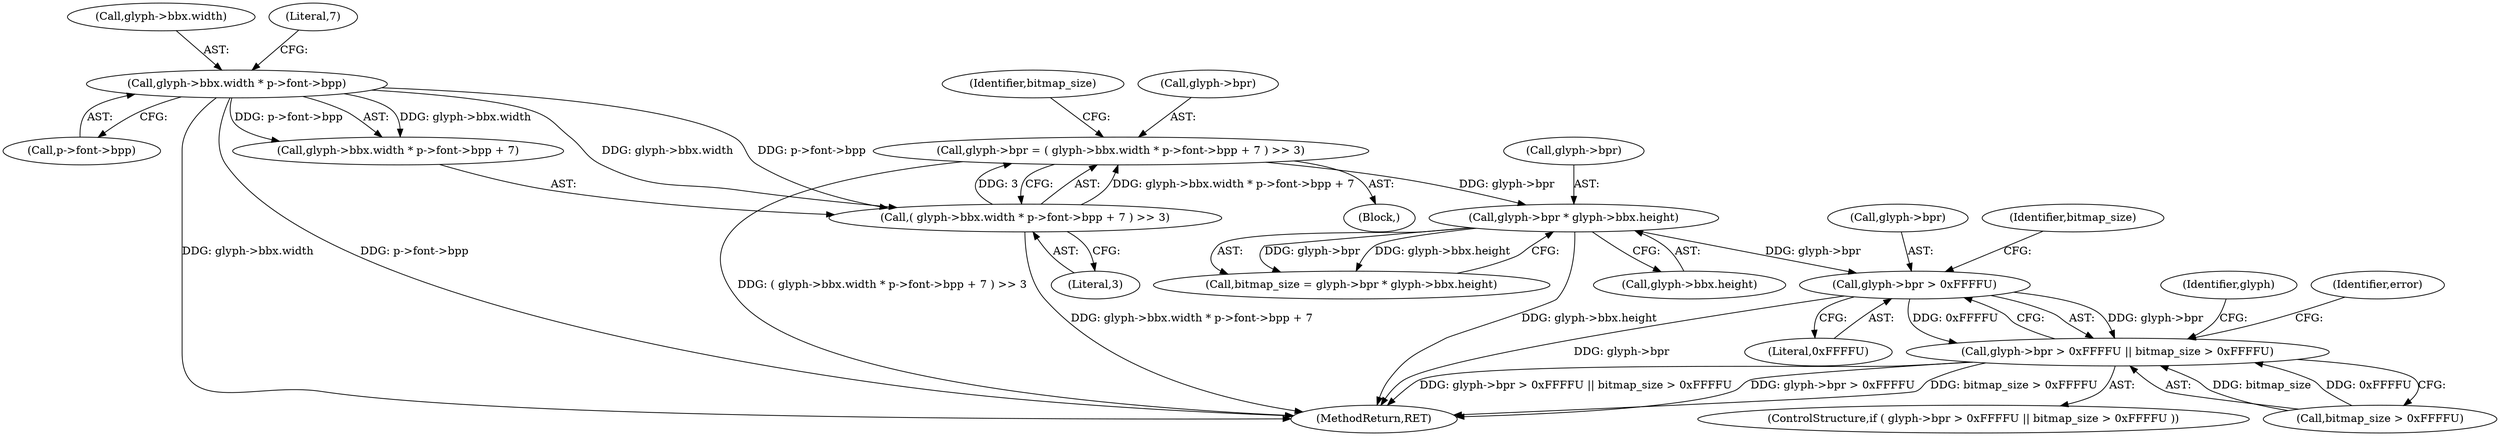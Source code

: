 digraph "0_savannah_7f2e4f4f553f6836be7683f66226afac3fa979b8@pointer" {
"1001498" [label="(Call,glyph->bpr > 0xFFFFU)"];
"1001487" [label="(Call,glyph->bpr * glyph->bbx.height)"];
"1001466" [label="(Call,glyph->bpr = ( glyph->bbx.width * p->font->bpp + 7 ) >> 3)"];
"1001470" [label="(Call,( glyph->bbx.width * p->font->bpp + 7 ) >> 3)"];
"1001472" [label="(Call,glyph->bbx.width * p->font->bpp)"];
"1001497" [label="(Call,glyph->bpr > 0xFFFFU || bitmap_size > 0xFFFFU)"];
"1001488" [label="(Call,glyph->bpr)"];
"1001503" [label="(Call,bitmap_size > 0xFFFFU)"];
"1001514" [label="(Identifier,glyph)"];
"1001472" [label="(Call,glyph->bbx.width * p->font->bpp)"];
"1001470" [label="(Call,( glyph->bbx.width * p->font->bpp + 7 ) >> 3)"];
"1001473" [label="(Call,glyph->bbx.width)"];
"1001487" [label="(Call,glyph->bpr * glyph->bbx.height)"];
"1001496" [label="(ControlStructure,if ( glyph->bpr > 0xFFFFU || bitmap_size > 0xFFFFU ))"];
"1001466" [label="(Call,glyph->bpr = ( glyph->bbx.width * p->font->bpp + 7 ) >> 3)"];
"1001508" [label="(Identifier,error)"];
"1001478" [label="(Call,p->font->bpp)"];
"1001467" [label="(Call,glyph->bpr)"];
"1001452" [label="(Block,)"];
"1001498" [label="(Call,glyph->bpr > 0xFFFFU)"];
"1001497" [label="(Call,glyph->bpr > 0xFFFFU || bitmap_size > 0xFFFFU)"];
"1001485" [label="(Call,bitmap_size = glyph->bpr * glyph->bbx.height)"];
"1001471" [label="(Call,glyph->bbx.width * p->font->bpp + 7)"];
"1001502" [label="(Literal,0xFFFFU)"];
"1001484" [label="(Literal,3)"];
"1001562" [label="(MethodReturn,RET)"];
"1001491" [label="(Call,glyph->bbx.height)"];
"1001499" [label="(Call,glyph->bpr)"];
"1001486" [label="(Identifier,bitmap_size)"];
"1001483" [label="(Literal,7)"];
"1001504" [label="(Identifier,bitmap_size)"];
"1001498" -> "1001497"  [label="AST: "];
"1001498" -> "1001502"  [label="CFG: "];
"1001499" -> "1001498"  [label="AST: "];
"1001502" -> "1001498"  [label="AST: "];
"1001504" -> "1001498"  [label="CFG: "];
"1001497" -> "1001498"  [label="CFG: "];
"1001498" -> "1001562"  [label="DDG: glyph->bpr"];
"1001498" -> "1001497"  [label="DDG: glyph->bpr"];
"1001498" -> "1001497"  [label="DDG: 0xFFFFU"];
"1001487" -> "1001498"  [label="DDG: glyph->bpr"];
"1001487" -> "1001485"  [label="AST: "];
"1001487" -> "1001491"  [label="CFG: "];
"1001488" -> "1001487"  [label="AST: "];
"1001491" -> "1001487"  [label="AST: "];
"1001485" -> "1001487"  [label="CFG: "];
"1001487" -> "1001562"  [label="DDG: glyph->bbx.height"];
"1001487" -> "1001485"  [label="DDG: glyph->bpr"];
"1001487" -> "1001485"  [label="DDG: glyph->bbx.height"];
"1001466" -> "1001487"  [label="DDG: glyph->bpr"];
"1001466" -> "1001452"  [label="AST: "];
"1001466" -> "1001470"  [label="CFG: "];
"1001467" -> "1001466"  [label="AST: "];
"1001470" -> "1001466"  [label="AST: "];
"1001486" -> "1001466"  [label="CFG: "];
"1001466" -> "1001562"  [label="DDG: ( glyph->bbx.width * p->font->bpp + 7 ) >> 3"];
"1001470" -> "1001466"  [label="DDG: glyph->bbx.width * p->font->bpp + 7"];
"1001470" -> "1001466"  [label="DDG: 3"];
"1001470" -> "1001484"  [label="CFG: "];
"1001471" -> "1001470"  [label="AST: "];
"1001484" -> "1001470"  [label="AST: "];
"1001470" -> "1001562"  [label="DDG: glyph->bbx.width * p->font->bpp + 7"];
"1001472" -> "1001470"  [label="DDG: glyph->bbx.width"];
"1001472" -> "1001470"  [label="DDG: p->font->bpp"];
"1001472" -> "1001471"  [label="AST: "];
"1001472" -> "1001478"  [label="CFG: "];
"1001473" -> "1001472"  [label="AST: "];
"1001478" -> "1001472"  [label="AST: "];
"1001483" -> "1001472"  [label="CFG: "];
"1001472" -> "1001562"  [label="DDG: glyph->bbx.width"];
"1001472" -> "1001562"  [label="DDG: p->font->bpp"];
"1001472" -> "1001471"  [label="DDG: glyph->bbx.width"];
"1001472" -> "1001471"  [label="DDG: p->font->bpp"];
"1001497" -> "1001496"  [label="AST: "];
"1001497" -> "1001503"  [label="CFG: "];
"1001503" -> "1001497"  [label="AST: "];
"1001508" -> "1001497"  [label="CFG: "];
"1001514" -> "1001497"  [label="CFG: "];
"1001497" -> "1001562"  [label="DDG: glyph->bpr > 0xFFFFU || bitmap_size > 0xFFFFU"];
"1001497" -> "1001562"  [label="DDG: glyph->bpr > 0xFFFFU"];
"1001497" -> "1001562"  [label="DDG: bitmap_size > 0xFFFFU"];
"1001503" -> "1001497"  [label="DDG: bitmap_size"];
"1001503" -> "1001497"  [label="DDG: 0xFFFFU"];
}
